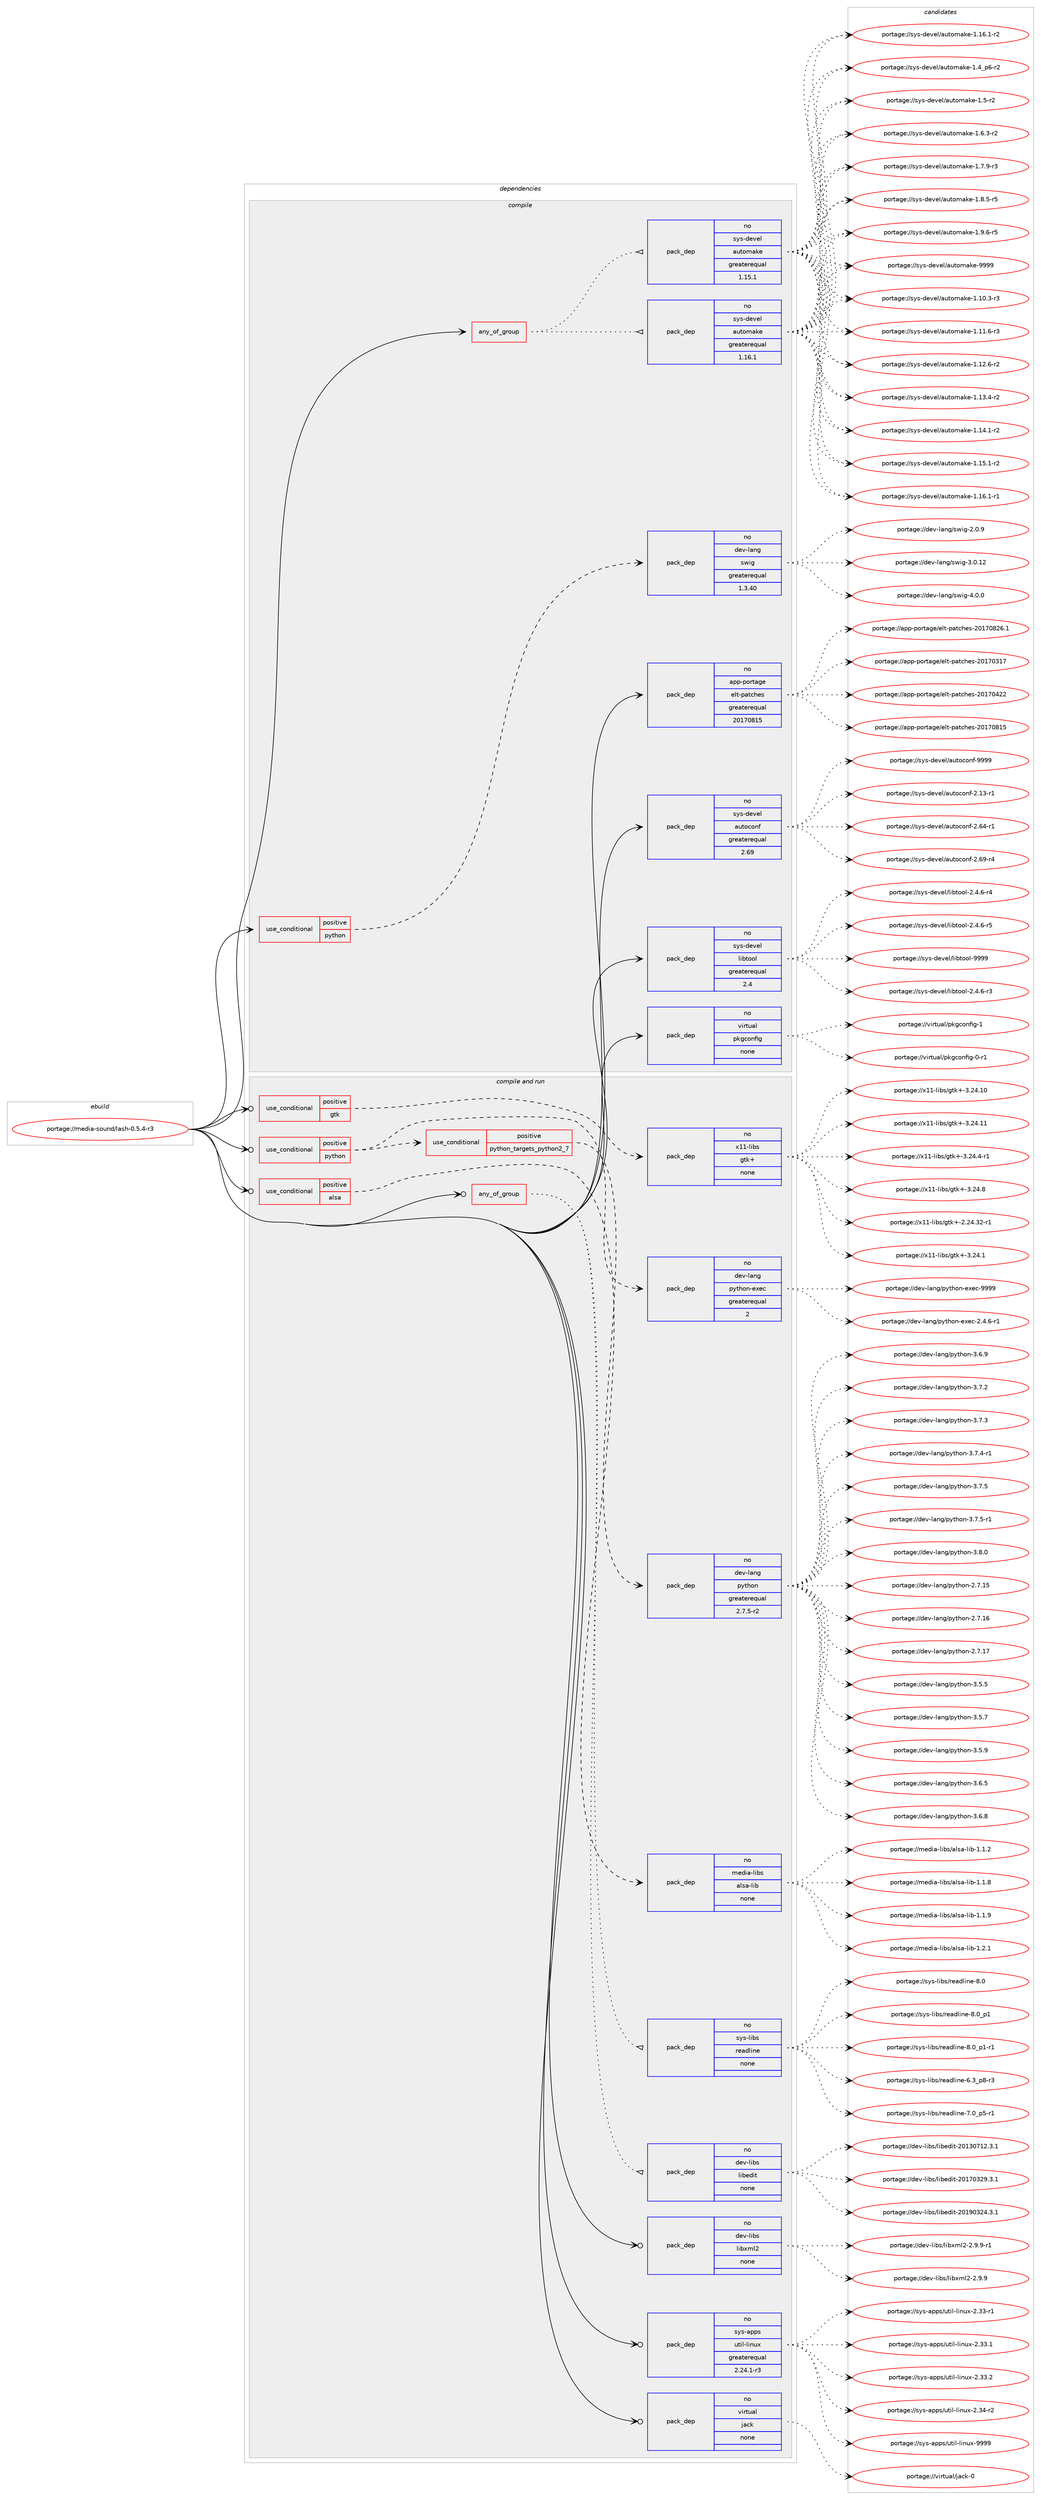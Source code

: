 digraph prolog {

# *************
# Graph options
# *************

newrank=true;
concentrate=true;
compound=true;
graph [rankdir=LR,fontname=Helvetica,fontsize=10,ranksep=1.5];#, ranksep=2.5, nodesep=0.2];
edge  [arrowhead=vee];
node  [fontname=Helvetica,fontsize=10];

# **********
# The ebuild
# **********

subgraph cluster_leftcol {
color=gray;
rank=same;
label=<<i>ebuild</i>>;
id [label="portage://media-sound/lash-0.5.4-r3", color=red, width=4, href="../media-sound/lash-0.5.4-r3.svg"];
}

# ****************
# The dependencies
# ****************

subgraph cluster_midcol {
color=gray;
label=<<i>dependencies</i>>;
subgraph cluster_compile {
fillcolor="#eeeeee";
style=filled;
label=<<i>compile</i>>;
subgraph any5322 {
dependency332730 [label=<<TABLE BORDER="0" CELLBORDER="1" CELLSPACING="0" CELLPADDING="4"><TR><TD CELLPADDING="10">any_of_group</TD></TR></TABLE>>, shape=none, color=red];subgraph pack244633 {
dependency332731 [label=<<TABLE BORDER="0" CELLBORDER="1" CELLSPACING="0" CELLPADDING="4" WIDTH="220"><TR><TD ROWSPAN="6" CELLPADDING="30">pack_dep</TD></TR><TR><TD WIDTH="110">no</TD></TR><TR><TD>sys-devel</TD></TR><TR><TD>automake</TD></TR><TR><TD>greaterequal</TD></TR><TR><TD>1.16.1</TD></TR></TABLE>>, shape=none, color=blue];
}
dependency332730:e -> dependency332731:w [weight=20,style="dotted",arrowhead="oinv"];
subgraph pack244634 {
dependency332732 [label=<<TABLE BORDER="0" CELLBORDER="1" CELLSPACING="0" CELLPADDING="4" WIDTH="220"><TR><TD ROWSPAN="6" CELLPADDING="30">pack_dep</TD></TR><TR><TD WIDTH="110">no</TD></TR><TR><TD>sys-devel</TD></TR><TR><TD>automake</TD></TR><TR><TD>greaterequal</TD></TR><TR><TD>1.15.1</TD></TR></TABLE>>, shape=none, color=blue];
}
dependency332730:e -> dependency332732:w [weight=20,style="dotted",arrowhead="oinv"];
}
id:e -> dependency332730:w [weight=20,style="solid",arrowhead="vee"];
subgraph cond82632 {
dependency332733 [label=<<TABLE BORDER="0" CELLBORDER="1" CELLSPACING="0" CELLPADDING="4"><TR><TD ROWSPAN="3" CELLPADDING="10">use_conditional</TD></TR><TR><TD>positive</TD></TR><TR><TD>python</TD></TR></TABLE>>, shape=none, color=red];
subgraph pack244635 {
dependency332734 [label=<<TABLE BORDER="0" CELLBORDER="1" CELLSPACING="0" CELLPADDING="4" WIDTH="220"><TR><TD ROWSPAN="6" CELLPADDING="30">pack_dep</TD></TR><TR><TD WIDTH="110">no</TD></TR><TR><TD>dev-lang</TD></TR><TR><TD>swig</TD></TR><TR><TD>greaterequal</TD></TR><TR><TD>1.3.40</TD></TR></TABLE>>, shape=none, color=blue];
}
dependency332733:e -> dependency332734:w [weight=20,style="dashed",arrowhead="vee"];
}
id:e -> dependency332733:w [weight=20,style="solid",arrowhead="vee"];
subgraph pack244636 {
dependency332735 [label=<<TABLE BORDER="0" CELLBORDER="1" CELLSPACING="0" CELLPADDING="4" WIDTH="220"><TR><TD ROWSPAN="6" CELLPADDING="30">pack_dep</TD></TR><TR><TD WIDTH="110">no</TD></TR><TR><TD>app-portage</TD></TR><TR><TD>elt-patches</TD></TR><TR><TD>greaterequal</TD></TR><TR><TD>20170815</TD></TR></TABLE>>, shape=none, color=blue];
}
id:e -> dependency332735:w [weight=20,style="solid",arrowhead="vee"];
subgraph pack244637 {
dependency332736 [label=<<TABLE BORDER="0" CELLBORDER="1" CELLSPACING="0" CELLPADDING="4" WIDTH="220"><TR><TD ROWSPAN="6" CELLPADDING="30">pack_dep</TD></TR><TR><TD WIDTH="110">no</TD></TR><TR><TD>sys-devel</TD></TR><TR><TD>autoconf</TD></TR><TR><TD>greaterequal</TD></TR><TR><TD>2.69</TD></TR></TABLE>>, shape=none, color=blue];
}
id:e -> dependency332736:w [weight=20,style="solid",arrowhead="vee"];
subgraph pack244638 {
dependency332737 [label=<<TABLE BORDER="0" CELLBORDER="1" CELLSPACING="0" CELLPADDING="4" WIDTH="220"><TR><TD ROWSPAN="6" CELLPADDING="30">pack_dep</TD></TR><TR><TD WIDTH="110">no</TD></TR><TR><TD>sys-devel</TD></TR><TR><TD>libtool</TD></TR><TR><TD>greaterequal</TD></TR><TR><TD>2.4</TD></TR></TABLE>>, shape=none, color=blue];
}
id:e -> dependency332737:w [weight=20,style="solid",arrowhead="vee"];
subgraph pack244639 {
dependency332738 [label=<<TABLE BORDER="0" CELLBORDER="1" CELLSPACING="0" CELLPADDING="4" WIDTH="220"><TR><TD ROWSPAN="6" CELLPADDING="30">pack_dep</TD></TR><TR><TD WIDTH="110">no</TD></TR><TR><TD>virtual</TD></TR><TR><TD>pkgconfig</TD></TR><TR><TD>none</TD></TR><TR><TD></TD></TR></TABLE>>, shape=none, color=blue];
}
id:e -> dependency332738:w [weight=20,style="solid",arrowhead="vee"];
}
subgraph cluster_compileandrun {
fillcolor="#eeeeee";
style=filled;
label=<<i>compile and run</i>>;
subgraph any5323 {
dependency332739 [label=<<TABLE BORDER="0" CELLBORDER="1" CELLSPACING="0" CELLPADDING="4"><TR><TD CELLPADDING="10">any_of_group</TD></TR></TABLE>>, shape=none, color=red];subgraph pack244640 {
dependency332740 [label=<<TABLE BORDER="0" CELLBORDER="1" CELLSPACING="0" CELLPADDING="4" WIDTH="220"><TR><TD ROWSPAN="6" CELLPADDING="30">pack_dep</TD></TR><TR><TD WIDTH="110">no</TD></TR><TR><TD>sys-libs</TD></TR><TR><TD>readline</TD></TR><TR><TD>none</TD></TR><TR><TD></TD></TR></TABLE>>, shape=none, color=blue];
}
dependency332739:e -> dependency332740:w [weight=20,style="dotted",arrowhead="oinv"];
subgraph pack244641 {
dependency332741 [label=<<TABLE BORDER="0" CELLBORDER="1" CELLSPACING="0" CELLPADDING="4" WIDTH="220"><TR><TD ROWSPAN="6" CELLPADDING="30">pack_dep</TD></TR><TR><TD WIDTH="110">no</TD></TR><TR><TD>dev-libs</TD></TR><TR><TD>libedit</TD></TR><TR><TD>none</TD></TR><TR><TD></TD></TR></TABLE>>, shape=none, color=blue];
}
dependency332739:e -> dependency332741:w [weight=20,style="dotted",arrowhead="oinv"];
}
id:e -> dependency332739:w [weight=20,style="solid",arrowhead="odotvee"];
subgraph cond82633 {
dependency332742 [label=<<TABLE BORDER="0" CELLBORDER="1" CELLSPACING="0" CELLPADDING="4"><TR><TD ROWSPAN="3" CELLPADDING="10">use_conditional</TD></TR><TR><TD>positive</TD></TR><TR><TD>alsa</TD></TR></TABLE>>, shape=none, color=red];
subgraph pack244642 {
dependency332743 [label=<<TABLE BORDER="0" CELLBORDER="1" CELLSPACING="0" CELLPADDING="4" WIDTH="220"><TR><TD ROWSPAN="6" CELLPADDING="30">pack_dep</TD></TR><TR><TD WIDTH="110">no</TD></TR><TR><TD>media-libs</TD></TR><TR><TD>alsa-lib</TD></TR><TR><TD>none</TD></TR><TR><TD></TD></TR></TABLE>>, shape=none, color=blue];
}
dependency332742:e -> dependency332743:w [weight=20,style="dashed",arrowhead="vee"];
}
id:e -> dependency332742:w [weight=20,style="solid",arrowhead="odotvee"];
subgraph cond82634 {
dependency332744 [label=<<TABLE BORDER="0" CELLBORDER="1" CELLSPACING="0" CELLPADDING="4"><TR><TD ROWSPAN="3" CELLPADDING="10">use_conditional</TD></TR><TR><TD>positive</TD></TR><TR><TD>gtk</TD></TR></TABLE>>, shape=none, color=red];
subgraph pack244643 {
dependency332745 [label=<<TABLE BORDER="0" CELLBORDER="1" CELLSPACING="0" CELLPADDING="4" WIDTH="220"><TR><TD ROWSPAN="6" CELLPADDING="30">pack_dep</TD></TR><TR><TD WIDTH="110">no</TD></TR><TR><TD>x11-libs</TD></TR><TR><TD>gtk+</TD></TR><TR><TD>none</TD></TR><TR><TD></TD></TR></TABLE>>, shape=none, color=blue];
}
dependency332744:e -> dependency332745:w [weight=20,style="dashed",arrowhead="vee"];
}
id:e -> dependency332744:w [weight=20,style="solid",arrowhead="odotvee"];
subgraph cond82635 {
dependency332746 [label=<<TABLE BORDER="0" CELLBORDER="1" CELLSPACING="0" CELLPADDING="4"><TR><TD ROWSPAN="3" CELLPADDING="10">use_conditional</TD></TR><TR><TD>positive</TD></TR><TR><TD>python</TD></TR></TABLE>>, shape=none, color=red];
subgraph cond82636 {
dependency332747 [label=<<TABLE BORDER="0" CELLBORDER="1" CELLSPACING="0" CELLPADDING="4"><TR><TD ROWSPAN="3" CELLPADDING="10">use_conditional</TD></TR><TR><TD>positive</TD></TR><TR><TD>python_targets_python2_7</TD></TR></TABLE>>, shape=none, color=red];
subgraph pack244644 {
dependency332748 [label=<<TABLE BORDER="0" CELLBORDER="1" CELLSPACING="0" CELLPADDING="4" WIDTH="220"><TR><TD ROWSPAN="6" CELLPADDING="30">pack_dep</TD></TR><TR><TD WIDTH="110">no</TD></TR><TR><TD>dev-lang</TD></TR><TR><TD>python</TD></TR><TR><TD>greaterequal</TD></TR><TR><TD>2.7.5-r2</TD></TR></TABLE>>, shape=none, color=blue];
}
dependency332747:e -> dependency332748:w [weight=20,style="dashed",arrowhead="vee"];
}
dependency332746:e -> dependency332747:w [weight=20,style="dashed",arrowhead="vee"];
subgraph pack244645 {
dependency332749 [label=<<TABLE BORDER="0" CELLBORDER="1" CELLSPACING="0" CELLPADDING="4" WIDTH="220"><TR><TD ROWSPAN="6" CELLPADDING="30">pack_dep</TD></TR><TR><TD WIDTH="110">no</TD></TR><TR><TD>dev-lang</TD></TR><TR><TD>python-exec</TD></TR><TR><TD>greaterequal</TD></TR><TR><TD>2</TD></TR></TABLE>>, shape=none, color=blue];
}
dependency332746:e -> dependency332749:w [weight=20,style="dashed",arrowhead="vee"];
}
id:e -> dependency332746:w [weight=20,style="solid",arrowhead="odotvee"];
subgraph pack244646 {
dependency332750 [label=<<TABLE BORDER="0" CELLBORDER="1" CELLSPACING="0" CELLPADDING="4" WIDTH="220"><TR><TD ROWSPAN="6" CELLPADDING="30">pack_dep</TD></TR><TR><TD WIDTH="110">no</TD></TR><TR><TD>dev-libs</TD></TR><TR><TD>libxml2</TD></TR><TR><TD>none</TD></TR><TR><TD></TD></TR></TABLE>>, shape=none, color=blue];
}
id:e -> dependency332750:w [weight=20,style="solid",arrowhead="odotvee"];
subgraph pack244647 {
dependency332751 [label=<<TABLE BORDER="0" CELLBORDER="1" CELLSPACING="0" CELLPADDING="4" WIDTH="220"><TR><TD ROWSPAN="6" CELLPADDING="30">pack_dep</TD></TR><TR><TD WIDTH="110">no</TD></TR><TR><TD>sys-apps</TD></TR><TR><TD>util-linux</TD></TR><TR><TD>greaterequal</TD></TR><TR><TD>2.24.1-r3</TD></TR></TABLE>>, shape=none, color=blue];
}
id:e -> dependency332751:w [weight=20,style="solid",arrowhead="odotvee"];
subgraph pack244648 {
dependency332752 [label=<<TABLE BORDER="0" CELLBORDER="1" CELLSPACING="0" CELLPADDING="4" WIDTH="220"><TR><TD ROWSPAN="6" CELLPADDING="30">pack_dep</TD></TR><TR><TD WIDTH="110">no</TD></TR><TR><TD>virtual</TD></TR><TR><TD>jack</TD></TR><TR><TD>none</TD></TR><TR><TD></TD></TR></TABLE>>, shape=none, color=blue];
}
id:e -> dependency332752:w [weight=20,style="solid",arrowhead="odotvee"];
}
subgraph cluster_run {
fillcolor="#eeeeee";
style=filled;
label=<<i>run</i>>;
}
}

# **************
# The candidates
# **************

subgraph cluster_choices {
rank=same;
color=gray;
label=<<i>candidates</i>>;

subgraph choice244633 {
color=black;
nodesep=1;
choiceportage11512111545100101118101108479711711611110997107101454946494846514511451 [label="portage://sys-devel/automake-1.10.3-r3", color=red, width=4,href="../sys-devel/automake-1.10.3-r3.svg"];
choiceportage11512111545100101118101108479711711611110997107101454946494946544511451 [label="portage://sys-devel/automake-1.11.6-r3", color=red, width=4,href="../sys-devel/automake-1.11.6-r3.svg"];
choiceportage11512111545100101118101108479711711611110997107101454946495046544511450 [label="portage://sys-devel/automake-1.12.6-r2", color=red, width=4,href="../sys-devel/automake-1.12.6-r2.svg"];
choiceportage11512111545100101118101108479711711611110997107101454946495146524511450 [label="portage://sys-devel/automake-1.13.4-r2", color=red, width=4,href="../sys-devel/automake-1.13.4-r2.svg"];
choiceportage11512111545100101118101108479711711611110997107101454946495246494511450 [label="portage://sys-devel/automake-1.14.1-r2", color=red, width=4,href="../sys-devel/automake-1.14.1-r2.svg"];
choiceportage11512111545100101118101108479711711611110997107101454946495346494511450 [label="portage://sys-devel/automake-1.15.1-r2", color=red, width=4,href="../sys-devel/automake-1.15.1-r2.svg"];
choiceportage11512111545100101118101108479711711611110997107101454946495446494511449 [label="portage://sys-devel/automake-1.16.1-r1", color=red, width=4,href="../sys-devel/automake-1.16.1-r1.svg"];
choiceportage11512111545100101118101108479711711611110997107101454946495446494511450 [label="portage://sys-devel/automake-1.16.1-r2", color=red, width=4,href="../sys-devel/automake-1.16.1-r2.svg"];
choiceportage115121115451001011181011084797117116111109971071014549465295112544511450 [label="portage://sys-devel/automake-1.4_p6-r2", color=red, width=4,href="../sys-devel/automake-1.4_p6-r2.svg"];
choiceportage11512111545100101118101108479711711611110997107101454946534511450 [label="portage://sys-devel/automake-1.5-r2", color=red, width=4,href="../sys-devel/automake-1.5-r2.svg"];
choiceportage115121115451001011181011084797117116111109971071014549465446514511450 [label="portage://sys-devel/automake-1.6.3-r2", color=red, width=4,href="../sys-devel/automake-1.6.3-r2.svg"];
choiceportage115121115451001011181011084797117116111109971071014549465546574511451 [label="portage://sys-devel/automake-1.7.9-r3", color=red, width=4,href="../sys-devel/automake-1.7.9-r3.svg"];
choiceportage115121115451001011181011084797117116111109971071014549465646534511453 [label="portage://sys-devel/automake-1.8.5-r5", color=red, width=4,href="../sys-devel/automake-1.8.5-r5.svg"];
choiceportage115121115451001011181011084797117116111109971071014549465746544511453 [label="portage://sys-devel/automake-1.9.6-r5", color=red, width=4,href="../sys-devel/automake-1.9.6-r5.svg"];
choiceportage115121115451001011181011084797117116111109971071014557575757 [label="portage://sys-devel/automake-9999", color=red, width=4,href="../sys-devel/automake-9999.svg"];
dependency332731:e -> choiceportage11512111545100101118101108479711711611110997107101454946494846514511451:w [style=dotted,weight="100"];
dependency332731:e -> choiceportage11512111545100101118101108479711711611110997107101454946494946544511451:w [style=dotted,weight="100"];
dependency332731:e -> choiceportage11512111545100101118101108479711711611110997107101454946495046544511450:w [style=dotted,weight="100"];
dependency332731:e -> choiceportage11512111545100101118101108479711711611110997107101454946495146524511450:w [style=dotted,weight="100"];
dependency332731:e -> choiceportage11512111545100101118101108479711711611110997107101454946495246494511450:w [style=dotted,weight="100"];
dependency332731:e -> choiceportage11512111545100101118101108479711711611110997107101454946495346494511450:w [style=dotted,weight="100"];
dependency332731:e -> choiceportage11512111545100101118101108479711711611110997107101454946495446494511449:w [style=dotted,weight="100"];
dependency332731:e -> choiceportage11512111545100101118101108479711711611110997107101454946495446494511450:w [style=dotted,weight="100"];
dependency332731:e -> choiceportage115121115451001011181011084797117116111109971071014549465295112544511450:w [style=dotted,weight="100"];
dependency332731:e -> choiceportage11512111545100101118101108479711711611110997107101454946534511450:w [style=dotted,weight="100"];
dependency332731:e -> choiceportage115121115451001011181011084797117116111109971071014549465446514511450:w [style=dotted,weight="100"];
dependency332731:e -> choiceportage115121115451001011181011084797117116111109971071014549465546574511451:w [style=dotted,weight="100"];
dependency332731:e -> choiceportage115121115451001011181011084797117116111109971071014549465646534511453:w [style=dotted,weight="100"];
dependency332731:e -> choiceportage115121115451001011181011084797117116111109971071014549465746544511453:w [style=dotted,weight="100"];
dependency332731:e -> choiceportage115121115451001011181011084797117116111109971071014557575757:w [style=dotted,weight="100"];
}
subgraph choice244634 {
color=black;
nodesep=1;
choiceportage11512111545100101118101108479711711611110997107101454946494846514511451 [label="portage://sys-devel/automake-1.10.3-r3", color=red, width=4,href="../sys-devel/automake-1.10.3-r3.svg"];
choiceportage11512111545100101118101108479711711611110997107101454946494946544511451 [label="portage://sys-devel/automake-1.11.6-r3", color=red, width=4,href="../sys-devel/automake-1.11.6-r3.svg"];
choiceportage11512111545100101118101108479711711611110997107101454946495046544511450 [label="portage://sys-devel/automake-1.12.6-r2", color=red, width=4,href="../sys-devel/automake-1.12.6-r2.svg"];
choiceportage11512111545100101118101108479711711611110997107101454946495146524511450 [label="portage://sys-devel/automake-1.13.4-r2", color=red, width=4,href="../sys-devel/automake-1.13.4-r2.svg"];
choiceportage11512111545100101118101108479711711611110997107101454946495246494511450 [label="portage://sys-devel/automake-1.14.1-r2", color=red, width=4,href="../sys-devel/automake-1.14.1-r2.svg"];
choiceportage11512111545100101118101108479711711611110997107101454946495346494511450 [label="portage://sys-devel/automake-1.15.1-r2", color=red, width=4,href="../sys-devel/automake-1.15.1-r2.svg"];
choiceportage11512111545100101118101108479711711611110997107101454946495446494511449 [label="portage://sys-devel/automake-1.16.1-r1", color=red, width=4,href="../sys-devel/automake-1.16.1-r1.svg"];
choiceportage11512111545100101118101108479711711611110997107101454946495446494511450 [label="portage://sys-devel/automake-1.16.1-r2", color=red, width=4,href="../sys-devel/automake-1.16.1-r2.svg"];
choiceportage115121115451001011181011084797117116111109971071014549465295112544511450 [label="portage://sys-devel/automake-1.4_p6-r2", color=red, width=4,href="../sys-devel/automake-1.4_p6-r2.svg"];
choiceportage11512111545100101118101108479711711611110997107101454946534511450 [label="portage://sys-devel/automake-1.5-r2", color=red, width=4,href="../sys-devel/automake-1.5-r2.svg"];
choiceportage115121115451001011181011084797117116111109971071014549465446514511450 [label="portage://sys-devel/automake-1.6.3-r2", color=red, width=4,href="../sys-devel/automake-1.6.3-r2.svg"];
choiceportage115121115451001011181011084797117116111109971071014549465546574511451 [label="portage://sys-devel/automake-1.7.9-r3", color=red, width=4,href="../sys-devel/automake-1.7.9-r3.svg"];
choiceportage115121115451001011181011084797117116111109971071014549465646534511453 [label="portage://sys-devel/automake-1.8.5-r5", color=red, width=4,href="../sys-devel/automake-1.8.5-r5.svg"];
choiceportage115121115451001011181011084797117116111109971071014549465746544511453 [label="portage://sys-devel/automake-1.9.6-r5", color=red, width=4,href="../sys-devel/automake-1.9.6-r5.svg"];
choiceportage115121115451001011181011084797117116111109971071014557575757 [label="portage://sys-devel/automake-9999", color=red, width=4,href="../sys-devel/automake-9999.svg"];
dependency332732:e -> choiceportage11512111545100101118101108479711711611110997107101454946494846514511451:w [style=dotted,weight="100"];
dependency332732:e -> choiceportage11512111545100101118101108479711711611110997107101454946494946544511451:w [style=dotted,weight="100"];
dependency332732:e -> choiceportage11512111545100101118101108479711711611110997107101454946495046544511450:w [style=dotted,weight="100"];
dependency332732:e -> choiceportage11512111545100101118101108479711711611110997107101454946495146524511450:w [style=dotted,weight="100"];
dependency332732:e -> choiceportage11512111545100101118101108479711711611110997107101454946495246494511450:w [style=dotted,weight="100"];
dependency332732:e -> choiceportage11512111545100101118101108479711711611110997107101454946495346494511450:w [style=dotted,weight="100"];
dependency332732:e -> choiceportage11512111545100101118101108479711711611110997107101454946495446494511449:w [style=dotted,weight="100"];
dependency332732:e -> choiceportage11512111545100101118101108479711711611110997107101454946495446494511450:w [style=dotted,weight="100"];
dependency332732:e -> choiceportage115121115451001011181011084797117116111109971071014549465295112544511450:w [style=dotted,weight="100"];
dependency332732:e -> choiceportage11512111545100101118101108479711711611110997107101454946534511450:w [style=dotted,weight="100"];
dependency332732:e -> choiceportage115121115451001011181011084797117116111109971071014549465446514511450:w [style=dotted,weight="100"];
dependency332732:e -> choiceportage115121115451001011181011084797117116111109971071014549465546574511451:w [style=dotted,weight="100"];
dependency332732:e -> choiceportage115121115451001011181011084797117116111109971071014549465646534511453:w [style=dotted,weight="100"];
dependency332732:e -> choiceportage115121115451001011181011084797117116111109971071014549465746544511453:w [style=dotted,weight="100"];
dependency332732:e -> choiceportage115121115451001011181011084797117116111109971071014557575757:w [style=dotted,weight="100"];
}
subgraph choice244635 {
color=black;
nodesep=1;
choiceportage100101118451089711010347115119105103455046484657 [label="portage://dev-lang/swig-2.0.9", color=red, width=4,href="../dev-lang/swig-2.0.9.svg"];
choiceportage10010111845108971101034711511910510345514648464950 [label="portage://dev-lang/swig-3.0.12", color=red, width=4,href="../dev-lang/swig-3.0.12.svg"];
choiceportage100101118451089711010347115119105103455246484648 [label="portage://dev-lang/swig-4.0.0", color=red, width=4,href="../dev-lang/swig-4.0.0.svg"];
dependency332734:e -> choiceportage100101118451089711010347115119105103455046484657:w [style=dotted,weight="100"];
dependency332734:e -> choiceportage10010111845108971101034711511910510345514648464950:w [style=dotted,weight="100"];
dependency332734:e -> choiceportage100101118451089711010347115119105103455246484648:w [style=dotted,weight="100"];
}
subgraph choice244636 {
color=black;
nodesep=1;
choiceportage97112112451121111141169710310147101108116451129711699104101115455048495548514955 [label="portage://app-portage/elt-patches-20170317", color=red, width=4,href="../app-portage/elt-patches-20170317.svg"];
choiceportage97112112451121111141169710310147101108116451129711699104101115455048495548525050 [label="portage://app-portage/elt-patches-20170422", color=red, width=4,href="../app-portage/elt-patches-20170422.svg"];
choiceportage97112112451121111141169710310147101108116451129711699104101115455048495548564953 [label="portage://app-portage/elt-patches-20170815", color=red, width=4,href="../app-portage/elt-patches-20170815.svg"];
choiceportage971121124511211111411697103101471011081164511297116991041011154550484955485650544649 [label="portage://app-portage/elt-patches-20170826.1", color=red, width=4,href="../app-portage/elt-patches-20170826.1.svg"];
dependency332735:e -> choiceportage97112112451121111141169710310147101108116451129711699104101115455048495548514955:w [style=dotted,weight="100"];
dependency332735:e -> choiceportage97112112451121111141169710310147101108116451129711699104101115455048495548525050:w [style=dotted,weight="100"];
dependency332735:e -> choiceportage97112112451121111141169710310147101108116451129711699104101115455048495548564953:w [style=dotted,weight="100"];
dependency332735:e -> choiceportage971121124511211111411697103101471011081164511297116991041011154550484955485650544649:w [style=dotted,weight="100"];
}
subgraph choice244637 {
color=black;
nodesep=1;
choiceportage1151211154510010111810110847971171161119911111010245504649514511449 [label="portage://sys-devel/autoconf-2.13-r1", color=red, width=4,href="../sys-devel/autoconf-2.13-r1.svg"];
choiceportage1151211154510010111810110847971171161119911111010245504654524511449 [label="portage://sys-devel/autoconf-2.64-r1", color=red, width=4,href="../sys-devel/autoconf-2.64-r1.svg"];
choiceportage1151211154510010111810110847971171161119911111010245504654574511452 [label="portage://sys-devel/autoconf-2.69-r4", color=red, width=4,href="../sys-devel/autoconf-2.69-r4.svg"];
choiceportage115121115451001011181011084797117116111991111101024557575757 [label="portage://sys-devel/autoconf-9999", color=red, width=4,href="../sys-devel/autoconf-9999.svg"];
dependency332736:e -> choiceportage1151211154510010111810110847971171161119911111010245504649514511449:w [style=dotted,weight="100"];
dependency332736:e -> choiceportage1151211154510010111810110847971171161119911111010245504654524511449:w [style=dotted,weight="100"];
dependency332736:e -> choiceportage1151211154510010111810110847971171161119911111010245504654574511452:w [style=dotted,weight="100"];
dependency332736:e -> choiceportage115121115451001011181011084797117116111991111101024557575757:w [style=dotted,weight="100"];
}
subgraph choice244638 {
color=black;
nodesep=1;
choiceportage1151211154510010111810110847108105981161111111084550465246544511451 [label="portage://sys-devel/libtool-2.4.6-r3", color=red, width=4,href="../sys-devel/libtool-2.4.6-r3.svg"];
choiceportage1151211154510010111810110847108105981161111111084550465246544511452 [label="portage://sys-devel/libtool-2.4.6-r4", color=red, width=4,href="../sys-devel/libtool-2.4.6-r4.svg"];
choiceportage1151211154510010111810110847108105981161111111084550465246544511453 [label="portage://sys-devel/libtool-2.4.6-r5", color=red, width=4,href="../sys-devel/libtool-2.4.6-r5.svg"];
choiceportage1151211154510010111810110847108105981161111111084557575757 [label="portage://sys-devel/libtool-9999", color=red, width=4,href="../sys-devel/libtool-9999.svg"];
dependency332737:e -> choiceportage1151211154510010111810110847108105981161111111084550465246544511451:w [style=dotted,weight="100"];
dependency332737:e -> choiceportage1151211154510010111810110847108105981161111111084550465246544511452:w [style=dotted,weight="100"];
dependency332737:e -> choiceportage1151211154510010111810110847108105981161111111084550465246544511453:w [style=dotted,weight="100"];
dependency332737:e -> choiceportage1151211154510010111810110847108105981161111111084557575757:w [style=dotted,weight="100"];
}
subgraph choice244639 {
color=black;
nodesep=1;
choiceportage11810511411611797108471121071039911111010210510345484511449 [label="portage://virtual/pkgconfig-0-r1", color=red, width=4,href="../virtual/pkgconfig-0-r1.svg"];
choiceportage1181051141161179710847112107103991111101021051034549 [label="portage://virtual/pkgconfig-1", color=red, width=4,href="../virtual/pkgconfig-1.svg"];
dependency332738:e -> choiceportage11810511411611797108471121071039911111010210510345484511449:w [style=dotted,weight="100"];
dependency332738:e -> choiceportage1181051141161179710847112107103991111101021051034549:w [style=dotted,weight="100"];
}
subgraph choice244640 {
color=black;
nodesep=1;
choiceportage115121115451081059811547114101971001081051101014554465195112564511451 [label="portage://sys-libs/readline-6.3_p8-r3", color=red, width=4,href="../sys-libs/readline-6.3_p8-r3.svg"];
choiceportage115121115451081059811547114101971001081051101014555464895112534511449 [label="portage://sys-libs/readline-7.0_p5-r1", color=red, width=4,href="../sys-libs/readline-7.0_p5-r1.svg"];
choiceportage1151211154510810598115471141019710010810511010145564648 [label="portage://sys-libs/readline-8.0", color=red, width=4,href="../sys-libs/readline-8.0.svg"];
choiceportage11512111545108105981154711410197100108105110101455646489511249 [label="portage://sys-libs/readline-8.0_p1", color=red, width=4,href="../sys-libs/readline-8.0_p1.svg"];
choiceportage115121115451081059811547114101971001081051101014556464895112494511449 [label="portage://sys-libs/readline-8.0_p1-r1", color=red, width=4,href="../sys-libs/readline-8.0_p1-r1.svg"];
dependency332740:e -> choiceportage115121115451081059811547114101971001081051101014554465195112564511451:w [style=dotted,weight="100"];
dependency332740:e -> choiceportage115121115451081059811547114101971001081051101014555464895112534511449:w [style=dotted,weight="100"];
dependency332740:e -> choiceportage1151211154510810598115471141019710010810511010145564648:w [style=dotted,weight="100"];
dependency332740:e -> choiceportage11512111545108105981154711410197100108105110101455646489511249:w [style=dotted,weight="100"];
dependency332740:e -> choiceportage115121115451081059811547114101971001081051101014556464895112494511449:w [style=dotted,weight="100"];
}
subgraph choice244641 {
color=black;
nodesep=1;
choiceportage1001011184510810598115471081059810110010511645504849514855495046514649 [label="portage://dev-libs/libedit-20130712.3.1", color=red, width=4,href="../dev-libs/libedit-20130712.3.1.svg"];
choiceportage1001011184510810598115471081059810110010511645504849554851505746514649 [label="portage://dev-libs/libedit-20170329.3.1", color=red, width=4,href="../dev-libs/libedit-20170329.3.1.svg"];
choiceportage1001011184510810598115471081059810110010511645504849574851505246514649 [label="portage://dev-libs/libedit-20190324.3.1", color=red, width=4,href="../dev-libs/libedit-20190324.3.1.svg"];
dependency332741:e -> choiceportage1001011184510810598115471081059810110010511645504849514855495046514649:w [style=dotted,weight="100"];
dependency332741:e -> choiceportage1001011184510810598115471081059810110010511645504849554851505746514649:w [style=dotted,weight="100"];
dependency332741:e -> choiceportage1001011184510810598115471081059810110010511645504849574851505246514649:w [style=dotted,weight="100"];
}
subgraph choice244642 {
color=black;
nodesep=1;
choiceportage1091011001059745108105981154797108115974510810598454946494650 [label="portage://media-libs/alsa-lib-1.1.2", color=red, width=4,href="../media-libs/alsa-lib-1.1.2.svg"];
choiceportage1091011001059745108105981154797108115974510810598454946494656 [label="portage://media-libs/alsa-lib-1.1.8", color=red, width=4,href="../media-libs/alsa-lib-1.1.8.svg"];
choiceportage1091011001059745108105981154797108115974510810598454946494657 [label="portage://media-libs/alsa-lib-1.1.9", color=red, width=4,href="../media-libs/alsa-lib-1.1.9.svg"];
choiceportage1091011001059745108105981154797108115974510810598454946504649 [label="portage://media-libs/alsa-lib-1.2.1", color=red, width=4,href="../media-libs/alsa-lib-1.2.1.svg"];
dependency332743:e -> choiceportage1091011001059745108105981154797108115974510810598454946494650:w [style=dotted,weight="100"];
dependency332743:e -> choiceportage1091011001059745108105981154797108115974510810598454946494656:w [style=dotted,weight="100"];
dependency332743:e -> choiceportage1091011001059745108105981154797108115974510810598454946494657:w [style=dotted,weight="100"];
dependency332743:e -> choiceportage1091011001059745108105981154797108115974510810598454946504649:w [style=dotted,weight="100"];
}
subgraph choice244643 {
color=black;
nodesep=1;
choiceportage12049494510810598115471031161074345504650524651504511449 [label="portage://x11-libs/gtk+-2.24.32-r1", color=red, width=4,href="../x11-libs/gtk+-2.24.32-r1.svg"];
choiceportage12049494510810598115471031161074345514650524649 [label="portage://x11-libs/gtk+-3.24.1", color=red, width=4,href="../x11-libs/gtk+-3.24.1.svg"];
choiceportage1204949451081059811547103116107434551465052464948 [label="portage://x11-libs/gtk+-3.24.10", color=red, width=4,href="../x11-libs/gtk+-3.24.10.svg"];
choiceportage1204949451081059811547103116107434551465052464949 [label="portage://x11-libs/gtk+-3.24.11", color=red, width=4,href="../x11-libs/gtk+-3.24.11.svg"];
choiceportage120494945108105981154710311610743455146505246524511449 [label="portage://x11-libs/gtk+-3.24.4-r1", color=red, width=4,href="../x11-libs/gtk+-3.24.4-r1.svg"];
choiceportage12049494510810598115471031161074345514650524656 [label="portage://x11-libs/gtk+-3.24.8", color=red, width=4,href="../x11-libs/gtk+-3.24.8.svg"];
dependency332745:e -> choiceportage12049494510810598115471031161074345504650524651504511449:w [style=dotted,weight="100"];
dependency332745:e -> choiceportage12049494510810598115471031161074345514650524649:w [style=dotted,weight="100"];
dependency332745:e -> choiceportage1204949451081059811547103116107434551465052464948:w [style=dotted,weight="100"];
dependency332745:e -> choiceportage1204949451081059811547103116107434551465052464949:w [style=dotted,weight="100"];
dependency332745:e -> choiceportage120494945108105981154710311610743455146505246524511449:w [style=dotted,weight="100"];
dependency332745:e -> choiceportage12049494510810598115471031161074345514650524656:w [style=dotted,weight="100"];
}
subgraph choice244644 {
color=black;
nodesep=1;
choiceportage10010111845108971101034711212111610411111045504655464953 [label="portage://dev-lang/python-2.7.15", color=red, width=4,href="../dev-lang/python-2.7.15.svg"];
choiceportage10010111845108971101034711212111610411111045504655464954 [label="portage://dev-lang/python-2.7.16", color=red, width=4,href="../dev-lang/python-2.7.16.svg"];
choiceportage10010111845108971101034711212111610411111045504655464955 [label="portage://dev-lang/python-2.7.17", color=red, width=4,href="../dev-lang/python-2.7.17.svg"];
choiceportage100101118451089711010347112121116104111110455146534653 [label="portage://dev-lang/python-3.5.5", color=red, width=4,href="../dev-lang/python-3.5.5.svg"];
choiceportage100101118451089711010347112121116104111110455146534655 [label="portage://dev-lang/python-3.5.7", color=red, width=4,href="../dev-lang/python-3.5.7.svg"];
choiceportage100101118451089711010347112121116104111110455146534657 [label="portage://dev-lang/python-3.5.9", color=red, width=4,href="../dev-lang/python-3.5.9.svg"];
choiceportage100101118451089711010347112121116104111110455146544653 [label="portage://dev-lang/python-3.6.5", color=red, width=4,href="../dev-lang/python-3.6.5.svg"];
choiceportage100101118451089711010347112121116104111110455146544656 [label="portage://dev-lang/python-3.6.8", color=red, width=4,href="../dev-lang/python-3.6.8.svg"];
choiceportage100101118451089711010347112121116104111110455146544657 [label="portage://dev-lang/python-3.6.9", color=red, width=4,href="../dev-lang/python-3.6.9.svg"];
choiceportage100101118451089711010347112121116104111110455146554650 [label="portage://dev-lang/python-3.7.2", color=red, width=4,href="../dev-lang/python-3.7.2.svg"];
choiceportage100101118451089711010347112121116104111110455146554651 [label="portage://dev-lang/python-3.7.3", color=red, width=4,href="../dev-lang/python-3.7.3.svg"];
choiceportage1001011184510897110103471121211161041111104551465546524511449 [label="portage://dev-lang/python-3.7.4-r1", color=red, width=4,href="../dev-lang/python-3.7.4-r1.svg"];
choiceportage100101118451089711010347112121116104111110455146554653 [label="portage://dev-lang/python-3.7.5", color=red, width=4,href="../dev-lang/python-3.7.5.svg"];
choiceportage1001011184510897110103471121211161041111104551465546534511449 [label="portage://dev-lang/python-3.7.5-r1", color=red, width=4,href="../dev-lang/python-3.7.5-r1.svg"];
choiceportage100101118451089711010347112121116104111110455146564648 [label="portage://dev-lang/python-3.8.0", color=red, width=4,href="../dev-lang/python-3.8.0.svg"];
dependency332748:e -> choiceportage10010111845108971101034711212111610411111045504655464953:w [style=dotted,weight="100"];
dependency332748:e -> choiceportage10010111845108971101034711212111610411111045504655464954:w [style=dotted,weight="100"];
dependency332748:e -> choiceportage10010111845108971101034711212111610411111045504655464955:w [style=dotted,weight="100"];
dependency332748:e -> choiceportage100101118451089711010347112121116104111110455146534653:w [style=dotted,weight="100"];
dependency332748:e -> choiceportage100101118451089711010347112121116104111110455146534655:w [style=dotted,weight="100"];
dependency332748:e -> choiceportage100101118451089711010347112121116104111110455146534657:w [style=dotted,weight="100"];
dependency332748:e -> choiceportage100101118451089711010347112121116104111110455146544653:w [style=dotted,weight="100"];
dependency332748:e -> choiceportage100101118451089711010347112121116104111110455146544656:w [style=dotted,weight="100"];
dependency332748:e -> choiceportage100101118451089711010347112121116104111110455146544657:w [style=dotted,weight="100"];
dependency332748:e -> choiceportage100101118451089711010347112121116104111110455146554650:w [style=dotted,weight="100"];
dependency332748:e -> choiceportage100101118451089711010347112121116104111110455146554651:w [style=dotted,weight="100"];
dependency332748:e -> choiceportage1001011184510897110103471121211161041111104551465546524511449:w [style=dotted,weight="100"];
dependency332748:e -> choiceportage100101118451089711010347112121116104111110455146554653:w [style=dotted,weight="100"];
dependency332748:e -> choiceportage1001011184510897110103471121211161041111104551465546534511449:w [style=dotted,weight="100"];
dependency332748:e -> choiceportage100101118451089711010347112121116104111110455146564648:w [style=dotted,weight="100"];
}
subgraph choice244645 {
color=black;
nodesep=1;
choiceportage10010111845108971101034711212111610411111045101120101994550465246544511449 [label="portage://dev-lang/python-exec-2.4.6-r1", color=red, width=4,href="../dev-lang/python-exec-2.4.6-r1.svg"];
choiceportage10010111845108971101034711212111610411111045101120101994557575757 [label="portage://dev-lang/python-exec-9999", color=red, width=4,href="../dev-lang/python-exec-9999.svg"];
dependency332749:e -> choiceportage10010111845108971101034711212111610411111045101120101994550465246544511449:w [style=dotted,weight="100"];
dependency332749:e -> choiceportage10010111845108971101034711212111610411111045101120101994557575757:w [style=dotted,weight="100"];
}
subgraph choice244646 {
color=black;
nodesep=1;
choiceportage1001011184510810598115471081059812010910850455046574657 [label="portage://dev-libs/libxml2-2.9.9", color=red, width=4,href="../dev-libs/libxml2-2.9.9.svg"];
choiceportage10010111845108105981154710810598120109108504550465746574511449 [label="portage://dev-libs/libxml2-2.9.9-r1", color=red, width=4,href="../dev-libs/libxml2-2.9.9-r1.svg"];
dependency332750:e -> choiceportage1001011184510810598115471081059812010910850455046574657:w [style=dotted,weight="100"];
dependency332750:e -> choiceportage10010111845108105981154710810598120109108504550465746574511449:w [style=dotted,weight="100"];
}
subgraph choice244647 {
color=black;
nodesep=1;
choiceportage1151211154597112112115471171161051084510810511011712045504651514511449 [label="portage://sys-apps/util-linux-2.33-r1", color=red, width=4,href="../sys-apps/util-linux-2.33-r1.svg"];
choiceportage1151211154597112112115471171161051084510810511011712045504651514649 [label="portage://sys-apps/util-linux-2.33.1", color=red, width=4,href="../sys-apps/util-linux-2.33.1.svg"];
choiceportage1151211154597112112115471171161051084510810511011712045504651514650 [label="portage://sys-apps/util-linux-2.33.2", color=red, width=4,href="../sys-apps/util-linux-2.33.2.svg"];
choiceportage1151211154597112112115471171161051084510810511011712045504651524511450 [label="portage://sys-apps/util-linux-2.34-r2", color=red, width=4,href="../sys-apps/util-linux-2.34-r2.svg"];
choiceportage115121115459711211211547117116105108451081051101171204557575757 [label="portage://sys-apps/util-linux-9999", color=red, width=4,href="../sys-apps/util-linux-9999.svg"];
dependency332751:e -> choiceportage1151211154597112112115471171161051084510810511011712045504651514511449:w [style=dotted,weight="100"];
dependency332751:e -> choiceportage1151211154597112112115471171161051084510810511011712045504651514649:w [style=dotted,weight="100"];
dependency332751:e -> choiceportage1151211154597112112115471171161051084510810511011712045504651514650:w [style=dotted,weight="100"];
dependency332751:e -> choiceportage1151211154597112112115471171161051084510810511011712045504651524511450:w [style=dotted,weight="100"];
dependency332751:e -> choiceportage115121115459711211211547117116105108451081051101171204557575757:w [style=dotted,weight="100"];
}
subgraph choice244648 {
color=black;
nodesep=1;
choiceportage118105114116117971084710697991074548 [label="portage://virtual/jack-0", color=red, width=4,href="../virtual/jack-0.svg"];
dependency332752:e -> choiceportage118105114116117971084710697991074548:w [style=dotted,weight="100"];
}
}

}
